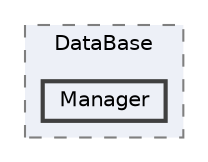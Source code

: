 digraph "008_Stage/DataBase/Manager"
{
 // LATEX_PDF_SIZE
  bgcolor="transparent";
  edge [fontname=Helvetica,fontsize=10,labelfontname=Helvetica,labelfontsize=10];
  node [fontname=Helvetica,fontsize=10,shape=box,height=0.2,width=0.4];
  compound=true
  subgraph clusterdir_768e61895c1c4a6bb099e86c464db04c {
    graph [ bgcolor="#edf0f7", pencolor="grey50", label="DataBase", fontname=Helvetica,fontsize=10 style="filled,dashed", URL="dir_768e61895c1c4a6bb099e86c464db04c.html",tooltip=""]
  dir_895b5bbecaa903d00605ab3063ebdbda [label="Manager", fillcolor="#edf0f7", color="grey25", style="filled,bold", URL="dir_895b5bbecaa903d00605ab3063ebdbda.html",tooltip=""];
  }
}
